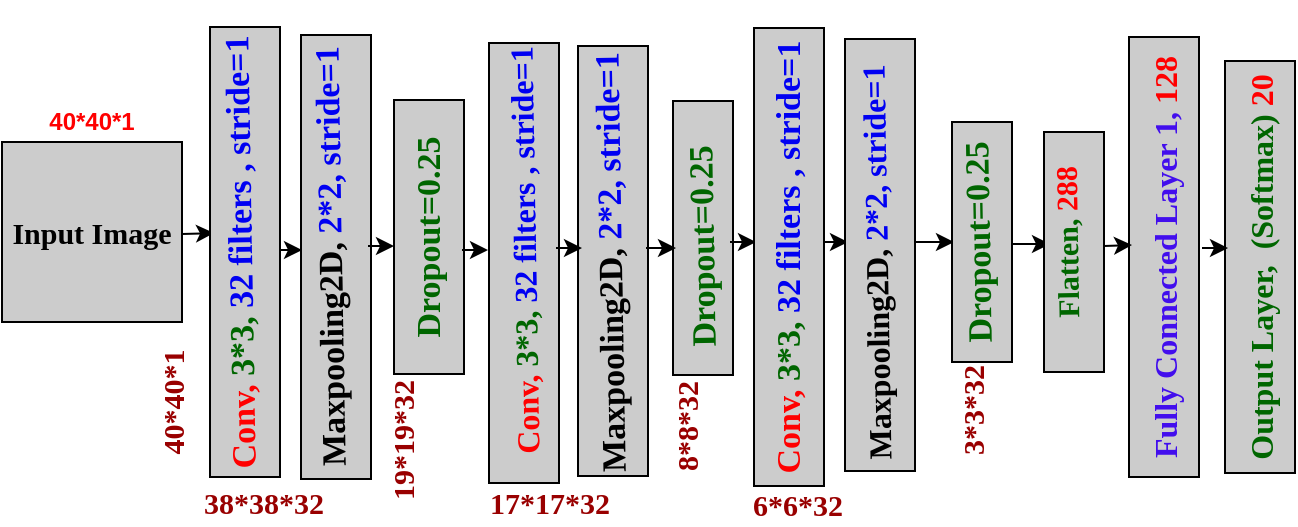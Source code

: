 <mxfile version="14.8.0" type="github" pages="3">
  <diagram id="yrJYx-mobBC41oEg5IrB" name="Page-1">
    <mxGraphModel dx="1422" dy="773" grid="1" gridSize="10" guides="1" tooltips="1" connect="1" arrows="1" fold="1" page="1" pageScale="1" pageWidth="850" pageHeight="1100" math="0" shadow="0">
      <root>
        <mxCell id="0" />
        <mxCell id="1" parent="0" />
        <mxCell id="xZlzfvGmLJ4RRZPzW6xy-1" value="&lt;b&gt;&lt;font style=&quot;font-size: 15px&quot; face=&quot;Times New Roman&quot;&gt;Input Image&lt;/font&gt;&lt;/b&gt;" style="whiteSpace=wrap;html=1;aspect=fixed;strokeWidth=1;fillColor=#CCCCCC;" parent="1" vertex="1">
          <mxGeometry x="476" y="707" width="90" height="90" as="geometry" />
        </mxCell>
        <mxCell id="xZlzfvGmLJ4RRZPzW6xy-2" value="&lt;font color=&quot;#FF0000&quot;&gt;&lt;b&gt;40*40*1&lt;/b&gt;&lt;/font&gt;" style="text;html=1;strokeColor=none;fillColor=none;align=center;verticalAlign=middle;whiteSpace=wrap;rounded=0;" parent="1" vertex="1">
          <mxGeometry x="501" y="687" width="40" height="20" as="geometry" />
        </mxCell>
        <mxCell id="xZlzfvGmLJ4RRZPzW6xy-3" value="" style="endArrow=classic;html=1;strokeWidth=1;entryX=0.542;entryY=-0.114;entryDx=0;entryDy=0;entryPerimeter=0;" parent="1" edge="1">
          <mxGeometry width="50" height="50" relative="1" as="geometry">
            <mxPoint x="566" y="753" as="sourcePoint" />
            <mxPoint x="582.01" y="752.55" as="targetPoint" />
          </mxGeometry>
        </mxCell>
        <mxCell id="xZlzfvGmLJ4RRZPzW6xy-8" value="" style="rounded=0;whiteSpace=wrap;html=1;strokeWidth=1;rotation=-90;fillColor=#CCCCCC;" parent="1" vertex="1">
          <mxGeometry x="627" y="750" width="220" height="35" as="geometry" />
        </mxCell>
        <mxCell id="xZlzfvGmLJ4RRZPzW6xy-9" value="&lt;font style=&quot;font-size: 16px&quot; face=&quot;Times New Roman&quot;&gt;&lt;b&gt;&lt;font style=&quot;font-size: 16px&quot; color=&quot;#FF0000&quot;&gt;Conv&lt;/font&gt;&lt;font style=&quot;font-size: 16px&quot; color=&quot;#FF0000&quot;&gt;, &lt;/font&gt;&lt;font style=&quot;font-size: 16px&quot; color=&quot;#006600&quot;&gt;3*3,&lt;/font&gt; &lt;font style=&quot;font-size: 16px&quot; color=&quot;#0000F2&quot;&gt;32 filters , stride=&lt;/font&gt;&lt;font style=&quot;font-size: 16px&quot; color=&quot;#0000F2&quot;&gt;1&lt;/font&gt;&lt;/b&gt;&lt;/font&gt;" style="text;html=1;strokeColor=none;fillColor=none;align=center;verticalAlign=middle;whiteSpace=wrap;rounded=0;rotation=-91;strokeWidth=1;" parent="1" vertex="1">
          <mxGeometry x="617" y="751" width="240" height="20" as="geometry" />
        </mxCell>
        <mxCell id="xZlzfvGmLJ4RRZPzW6xy-10" value="" style="rounded=0;whiteSpace=wrap;html=1;strokeWidth=1;rotation=-90;fillColor=#CCCCCC;" parent="1" vertex="1">
          <mxGeometry x="674" y="749" width="215" height="35" as="geometry" />
        </mxCell>
        <mxCell id="xZlzfvGmLJ4RRZPzW6xy-11" value="&lt;font face=&quot;Times New Roman&quot;&gt;&lt;b&gt;&lt;font style=&quot;font-size: 17px&quot; color=&quot;#FF0000&quot;&gt;&lt;font color=&quot;#000000&quot;&gt;Maxpooling2D,&lt;/font&gt; &lt;font color=&quot;#0000F2&quot;&gt;2*2, stride=1&lt;/font&gt;&lt;br&gt;&lt;/font&gt;&lt;/b&gt;&lt;/font&gt;" style="text;html=1;strokeColor=none;fillColor=none;align=center;verticalAlign=middle;whiteSpace=wrap;rounded=0;rotation=-91;strokeWidth=1;" parent="1" vertex="1">
          <mxGeometry x="661" y="757" width="240" height="20" as="geometry" />
        </mxCell>
        <mxCell id="xZlzfvGmLJ4RRZPzW6xy-12" value="" style="rounded=0;whiteSpace=wrap;html=1;strokeWidth=1;rotation=-90;fillColor=#CCCCCC;" parent="1" vertex="1">
          <mxGeometry x="758" y="740" width="137" height="30" as="geometry" />
        </mxCell>
        <mxCell id="xZlzfvGmLJ4RRZPzW6xy-13" value="&lt;font face=&quot;Times New Roman&quot; color=&quot;#006600&quot;&gt;&lt;b&gt;&lt;font style=&quot;font-size: 17px&quot;&gt;Dropout=0.25&lt;/font&gt;&lt;/b&gt;&lt;/font&gt;" style="text;html=1;strokeColor=none;fillColor=none;align=center;verticalAlign=middle;whiteSpace=wrap;rounded=0;rotation=-91;strokeWidth=1;" parent="1" vertex="1">
          <mxGeometry x="707" y="749" width="240" height="20" as="geometry" />
        </mxCell>
        <mxCell id="xZlzfvGmLJ4RRZPzW6xy-14" value="" style="endArrow=classic;html=1;strokeWidth=1;" parent="1" edge="1">
          <mxGeometry width="50" height="50" relative="1" as="geometry">
            <mxPoint x="840" y="757" as="sourcePoint" />
            <mxPoint x="853" y="757" as="targetPoint" />
          </mxGeometry>
        </mxCell>
        <mxCell id="xZlzfvGmLJ4RRZPzW6xy-15" value="" style="endArrow=classic;html=1;strokeWidth=1;" parent="1" edge="1">
          <mxGeometry width="50" height="50" relative="1" as="geometry">
            <mxPoint x="886" y="757" as="sourcePoint" />
            <mxPoint x="899" y="757" as="targetPoint" />
          </mxGeometry>
        </mxCell>
        <mxCell id="xZlzfvGmLJ4RRZPzW6xy-16" value="" style="endArrow=classic;html=1;strokeWidth=1;" parent="1" edge="1">
          <mxGeometry width="50" height="50" relative="1" as="geometry">
            <mxPoint x="933" y="757" as="sourcePoint" />
            <mxPoint x="952" y="757" as="targetPoint" />
          </mxGeometry>
        </mxCell>
        <mxCell id="xZlzfvGmLJ4RRZPzW6xy-17" value="" style="endArrow=classic;html=1;strokeWidth=1;" parent="1" edge="1">
          <mxGeometry width="50" height="50" relative="1" as="geometry">
            <mxPoint x="979" y="758" as="sourcePoint" />
            <mxPoint x="1000" y="758" as="targetPoint" />
          </mxGeometry>
        </mxCell>
        <mxCell id="xZlzfvGmLJ4RRZPzW6xy-18" value="" style="rounded=0;whiteSpace=wrap;html=1;strokeWidth=1;rotation=-90;fillColor=#CCCCCC;" parent="1" vertex="1">
          <mxGeometry x="807" y="746" width="216" height="35" as="geometry" />
        </mxCell>
        <mxCell id="xZlzfvGmLJ4RRZPzW6xy-19" value="&lt;font style=&quot;font-size: 16px&quot; face=&quot;Times New Roman&quot;&gt;&lt;b&gt;&lt;font style=&quot;font-size: 16px&quot; color=&quot;#FF0000&quot;&gt;&lt;font style=&quot;font-size: 16px&quot; color=&quot;#000000&quot;&gt;Maxpooling2D,&lt;/font&gt; &lt;font style=&quot;font-size: 16px&quot; color=&quot;#0000F2&quot;&gt;2*2, stride=1&lt;/font&gt;&lt;br&gt;&lt;/font&gt;&lt;/b&gt;&lt;/font&gt;" style="text;html=1;strokeColor=none;fillColor=none;align=center;verticalAlign=middle;whiteSpace=wrap;rounded=0;rotation=-91;strokeWidth=1;" parent="1" vertex="1">
          <mxGeometry x="793" y="757" width="240" height="20" as="geometry" />
        </mxCell>
        <mxCell id="xZlzfvGmLJ4RRZPzW6xy-20" value="" style="rounded=0;whiteSpace=wrap;html=1;strokeWidth=1;rotation=-90;fillColor=#CCCCCC;" parent="1" vertex="1">
          <mxGeometry x="906" y="742" width="120" height="30" as="geometry" />
        </mxCell>
        <mxCell id="xZlzfvGmLJ4RRZPzW6xy-21" value="&lt;font face=&quot;Times New Roman&quot; color=&quot;#006600&quot;&gt;&lt;b&gt;&lt;font style=&quot;font-size: 17px&quot;&gt;Dropout=0.25&lt;/font&gt;&lt;/b&gt;&lt;/font&gt;" style="text;html=1;strokeColor=none;fillColor=none;align=center;verticalAlign=middle;whiteSpace=wrap;rounded=0;rotation=-91;strokeWidth=1;" parent="1" vertex="1">
          <mxGeometry x="845" y="747" width="240" height="20" as="geometry" />
        </mxCell>
        <mxCell id="xZlzfvGmLJ4RRZPzW6xy-22" value="&lt;font style=&quot;font-size: 17px&quot; face=&quot;Times New Roman&quot;&gt;&lt;b&gt;&lt;font style=&quot;font-size: 17px&quot; color=&quot;#FF0000&quot;&gt;Conv&lt;/font&gt;&lt;font style=&quot;font-size: 17px&quot; color=&quot;#FF0000&quot;&gt;, &lt;/font&gt;&lt;font style=&quot;font-size: 17px&quot; color=&quot;#006600&quot;&gt;3*3,&lt;/font&gt; &lt;font style=&quot;font-size: 17px&quot; color=&quot;#0000F2&quot;&gt;32 filters , stride=&lt;/font&gt;&lt;font style=&quot;font-size: 17px&quot; color=&quot;#0000F2&quot;&gt;1&lt;/font&gt;&lt;/b&gt;&lt;/font&gt;" style="rounded=0;whiteSpace=wrap;html=1;strokeWidth=1;rotation=-90;fillColor=#CCCCCC;" parent="1" vertex="1">
          <mxGeometry x="755" y="747" width="229" height="35" as="geometry" />
        </mxCell>
        <mxCell id="xZlzfvGmLJ4RRZPzW6xy-23" value="&lt;font style=&quot;font-size: 16px&quot; face=&quot;Times New Roman&quot;&gt;&lt;b&gt;&lt;font style=&quot;font-size: 16px&quot; color=&quot;#420EED&quot;&gt;Fully Connected Layer 1,&lt;font color=&quot;#FF0000&quot;&gt; 128&lt;/font&gt;&lt;/font&gt;&lt;/b&gt;&lt;/font&gt;" style="rounded=0;whiteSpace=wrap;html=1;strokeWidth=1;rotation=-90;fillColor=#CCCCCC;" parent="1" vertex="1">
          <mxGeometry x="947" y="747" width="220" height="35" as="geometry" />
        </mxCell>
        <mxCell id="xZlzfvGmLJ4RRZPzW6xy-24" value="&lt;font face=&quot;Times New Roman&quot; color=&quot;#006600&quot;&gt;&lt;b&gt;&lt;font style=&quot;font-size: 16px&quot;&gt;Output Layer,&amp;nbsp; (Softmax) &lt;font color=&quot;#FF0000&quot;&gt;20&lt;/font&gt;&lt;/font&gt;&lt;/b&gt;&lt;/font&gt;" style="rounded=0;whiteSpace=wrap;html=1;strokeWidth=1;rotation=-90;fillColor=#CCCCCC;" parent="1" vertex="1">
          <mxGeometry x="1002" y="752" width="206" height="35" as="geometry" />
        </mxCell>
        <mxCell id="xZlzfvGmLJ4RRZPzW6xy-25" value="" style="endArrow=classic;html=1;strokeWidth=1;" parent="1" edge="1">
          <mxGeometry width="50" height="50" relative="1" as="geometry">
            <mxPoint x="1076" y="760" as="sourcePoint" />
            <mxPoint x="1089" y="760" as="targetPoint" />
          </mxGeometry>
        </mxCell>
        <mxCell id="xZlzfvGmLJ4RRZPzW6xy-26" value="" style="endArrow=classic;html=1;strokeWidth=1;" parent="1" edge="1">
          <mxGeometry width="50" height="50" relative="1" as="geometry">
            <mxPoint x="613" y="761" as="sourcePoint" />
            <mxPoint x="626" y="761" as="targetPoint" />
          </mxGeometry>
        </mxCell>
        <mxCell id="xZlzfvGmLJ4RRZPzW6xy-27" value="" style="rounded=0;whiteSpace=wrap;html=1;strokeWidth=1;rotation=-90;fillColor=#CCCCCC;" parent="1" vertex="1">
          <mxGeometry x="532" y="747" width="222" height="35" as="geometry" />
        </mxCell>
        <mxCell id="xZlzfvGmLJ4RRZPzW6xy-28" value="&lt;font face=&quot;Times New Roman&quot; color=&quot;#006600&quot;&gt;&lt;b&gt;&lt;font style=&quot;font-size: 17px&quot;&gt;Dropout=0.25&lt;/font&gt;&lt;/b&gt;&lt;/font&gt;" style="rounded=0;whiteSpace=wrap;html=1;strokeWidth=1;rotation=-90;fillColor=#CCCCCC;" parent="1" vertex="1">
          <mxGeometry x="621" y="737" width="137" height="35" as="geometry" />
        </mxCell>
        <mxCell id="xZlzfvGmLJ4RRZPzW6xy-29" value="&lt;font face=&quot;Times New Roman&quot;&gt;&lt;b&gt;&lt;font style=&quot;font-size: 17px&quot; color=&quot;#FF0000&quot;&gt;&lt;font color=&quot;#000000&quot;&gt;Maxpooling2D,&lt;/font&gt; &lt;font color=&quot;#0000F2&quot;&gt;2*2, stride=1&lt;/font&gt;&lt;br&gt;&lt;/font&gt;&lt;/b&gt;&lt;/font&gt;" style="text;html=1;strokeColor=none;fillColor=none;align=center;verticalAlign=middle;whiteSpace=wrap;rounded=0;rotation=-91;strokeWidth=1;" parent="1" vertex="1">
          <mxGeometry x="521" y="754" width="240" height="20" as="geometry" />
        </mxCell>
        <mxCell id="xZlzfvGmLJ4RRZPzW6xy-30" value="" style="endArrow=classic;html=1;strokeWidth=1;" parent="1" edge="1">
          <mxGeometry width="50" height="50" relative="1" as="geometry">
            <mxPoint x="659" y="759" as="sourcePoint" />
            <mxPoint x="672" y="759" as="targetPoint" />
          </mxGeometry>
        </mxCell>
        <mxCell id="xZlzfvGmLJ4RRZPzW6xy-31" value="" style="rounded=0;whiteSpace=wrap;html=1;strokeWidth=1;rotation=-90;fillColor=#CCCCCC;" parent="1" vertex="1">
          <mxGeometry x="485" y="744.5" width="225" height="35" as="geometry" />
        </mxCell>
        <mxCell id="xZlzfvGmLJ4RRZPzW6xy-32" value="&lt;font style=&quot;font-size: 17px&quot; face=&quot;Times New Roman&quot;&gt;&lt;b&gt;&lt;font style=&quot;font-size: 17px&quot; color=&quot;#FF0000&quot;&gt;Conv&lt;/font&gt;&lt;font style=&quot;font-size: 17px&quot; color=&quot;#FF0000&quot;&gt;, &lt;/font&gt;&lt;font style=&quot;font-size: 17px&quot; color=&quot;#006600&quot;&gt;3*3,&lt;/font&gt; &lt;font style=&quot;font-size: 17px&quot; color=&quot;#0000F2&quot;&gt;32 filters , stride=&lt;/font&gt;&lt;font style=&quot;font-size: 17px&quot; color=&quot;#0000F2&quot;&gt;1&lt;/font&gt;&lt;/b&gt;&lt;/font&gt;" style="text;html=1;strokeColor=none;fillColor=none;align=center;verticalAlign=middle;whiteSpace=wrap;rounded=0;rotation=-91;strokeWidth=1;" parent="1" vertex="1">
          <mxGeometry x="476" y="752" width="240" height="20" as="geometry" />
        </mxCell>
        <mxCell id="xZlzfvGmLJ4RRZPzW6xy-33" value="&lt;font color=&quot;#990000&quot;&gt;&lt;b&gt;&lt;font style=&quot;font-size: 15px&quot; face=&quot;Times New Roman&quot;&gt;40*40*1&lt;/font&gt;&lt;/b&gt;&lt;/font&gt;" style="text;html=1;strokeColor=none;fillColor=none;align=center;verticalAlign=middle;whiteSpace=wrap;rounded=0;dashed=1;rotation=-90;" parent="1" vertex="1">
          <mxGeometry x="541" y="827" width="40" height="20" as="geometry" />
        </mxCell>
        <mxCell id="xZlzfvGmLJ4RRZPzW6xy-34" value="&lt;font color=&quot;#990000&quot;&gt;&lt;b&gt;&lt;font style=&quot;font-size: 15px&quot; face=&quot;Times New Roman&quot;&gt;38*38*32&lt;/font&gt;&lt;/b&gt;&lt;/font&gt;" style="text;html=1;strokeColor=none;fillColor=none;align=center;verticalAlign=middle;whiteSpace=wrap;rounded=0;dashed=1;rotation=0;" parent="1" vertex="1">
          <mxGeometry x="587" y="877" width="40" height="20" as="geometry" />
        </mxCell>
        <mxCell id="xZlzfvGmLJ4RRZPzW6xy-35" value="&lt;font color=&quot;#990000&quot;&gt;&lt;b&gt;&lt;font style=&quot;font-size: 15px&quot; face=&quot;Times New Roman&quot;&gt;17*17*32&lt;/font&gt;&lt;/b&gt;&lt;/font&gt;" style="text;html=1;strokeColor=none;fillColor=none;align=center;verticalAlign=middle;whiteSpace=wrap;rounded=0;dashed=1;rotation=0;" parent="1" vertex="1">
          <mxGeometry x="730" y="877" width="40" height="20" as="geometry" />
        </mxCell>
        <mxCell id="xZlzfvGmLJ4RRZPzW6xy-36" value="&lt;font color=&quot;#990000&quot;&gt;&lt;b&gt;&lt;font style=&quot;font-size: 15px&quot; face=&quot;Times New Roman&quot;&gt;6*6*32&lt;/font&gt;&lt;/b&gt;&lt;/font&gt;" style="text;html=1;strokeColor=none;fillColor=none;align=center;verticalAlign=middle;whiteSpace=wrap;rounded=0;dashed=1;rotation=0;" parent="1" vertex="1">
          <mxGeometry x="854" y="878" width="40" height="20" as="geometry" />
        </mxCell>
        <mxCell id="xZlzfvGmLJ4RRZPzW6xy-37" value="&lt;font color=&quot;#990000&quot;&gt;&lt;b&gt;&lt;font style=&quot;font-size: 15px&quot; face=&quot;Times New Roman&quot;&gt;19*19*32&lt;/font&gt;&lt;/b&gt;&lt;/font&gt;" style="text;html=1;strokeColor=none;fillColor=none;align=center;verticalAlign=middle;whiteSpace=wrap;rounded=0;dashed=1;rotation=-90;" parent="1" vertex="1">
          <mxGeometry x="656" y="846" width="40" height="20" as="geometry" />
        </mxCell>
        <mxCell id="xZlzfvGmLJ4RRZPzW6xy-38" value="&lt;font color=&quot;#990000&quot;&gt;&lt;b&gt;&lt;font style=&quot;font-size: 15px&quot; face=&quot;Times New Roman&quot;&gt;8*8*32&lt;/font&gt;&lt;/b&gt;&lt;/font&gt;" style="text;html=1;strokeColor=none;fillColor=none;align=center;verticalAlign=middle;whiteSpace=wrap;rounded=0;dashed=1;rotation=-90;" parent="1" vertex="1">
          <mxGeometry x="798" y="839" width="40" height="20" as="geometry" />
        </mxCell>
        <mxCell id="xZlzfvGmLJ4RRZPzW6xy-39" value="&lt;font color=&quot;#990000&quot;&gt;&lt;b&gt;&lt;font style=&quot;font-size: 15px&quot; face=&quot;Times New Roman&quot;&gt;3*3*32&lt;/font&gt;&lt;/b&gt;&lt;/font&gt;" style="text;html=1;strokeColor=none;fillColor=none;align=center;verticalAlign=middle;whiteSpace=wrap;rounded=0;dashed=1;rotation=-90;" parent="1" vertex="1">
          <mxGeometry x="941" y="831" width="40" height="20" as="geometry" />
        </mxCell>
        <mxCell id="xZlzfvGmLJ4RRZPzW6xy-40" value="" style="rounded=0;whiteSpace=wrap;html=1;strokeWidth=1;rotation=-90;fillColor=#CCCCCC;" parent="1" vertex="1">
          <mxGeometry x="952" y="747" width="120" height="30" as="geometry" />
        </mxCell>
        <mxCell id="xZlzfvGmLJ4RRZPzW6xy-41" value="&lt;font style=&quot;font-size: 15px&quot;&gt;&lt;b&gt;&lt;font style=&quot;font-size: 15px&quot; face=&quot;Times New Roman&quot;&gt;&lt;font color=&quot;#006600&quot;&gt;Flatten,&lt;/font&gt; &lt;font color=&quot;#FF0000&quot;&gt;288&lt;/font&gt;&lt;br&gt;&lt;/font&gt;&lt;/b&gt;&lt;/font&gt;" style="text;html=1;strokeColor=none;fillColor=none;align=center;verticalAlign=middle;whiteSpace=wrap;rounded=0;rotation=-91;strokeWidth=1;" parent="1" vertex="1">
          <mxGeometry x="888" y="747" width="240" height="20" as="geometry" />
        </mxCell>
        <mxCell id="xZlzfvGmLJ4RRZPzW6xy-42" value="" style="endArrow=classic;html=1;strokeWidth=1;" parent="1" edge="1">
          <mxGeometry width="50" height="50" relative="1" as="geometry">
            <mxPoint x="1027" y="759" as="sourcePoint" />
            <mxPoint x="1041" y="758.5" as="targetPoint" />
          </mxGeometry>
        </mxCell>
        <mxCell id="xZlzfvGmLJ4RRZPzW6xy-5" value="" style="endArrow=classic;html=1;strokeWidth=1;" parent="1" edge="1">
          <mxGeometry x="539" y="750" width="50" height="50" as="geometry">
            <mxPoint x="706" y="761" as="sourcePoint" />
            <mxPoint x="719" y="761" as="targetPoint" />
          </mxGeometry>
        </mxCell>
        <mxCell id="xZlzfvGmLJ4RRZPzW6xy-6" value="" style="endArrow=classic;html=1;strokeWidth=1;" parent="1" edge="1">
          <mxGeometry x="538" y="750" width="50" height="50" as="geometry">
            <mxPoint x="753" y="760" as="sourcePoint" />
            <mxPoint x="766" y="760" as="targetPoint" />
          </mxGeometry>
        </mxCell>
        <mxCell id="xZlzfvGmLJ4RRZPzW6xy-7" value="" style="endArrow=classic;html=1;strokeWidth=1;" parent="1" edge="1">
          <mxGeometry x="534" y="749" width="50" height="50" as="geometry">
            <mxPoint x="798" y="760" as="sourcePoint" />
            <mxPoint x="813" y="760" as="targetPoint" />
          </mxGeometry>
        </mxCell>
      </root>
    </mxGraphModel>
  </diagram>
  <diagram name="Page-2" id="K5lDBN-n6mK__muhoRlx">
    <mxGraphModel dx="854" dy="430" grid="1" gridSize="10" guides="1" tooltips="1" connect="1" arrows="1" fold="1" page="1" pageScale="1" pageWidth="850" pageHeight="1100" math="0" shadow="0">
      <root>
        <mxCell id="a2R_9N4jTJkZVyDxWp36-0" />
        <mxCell id="a2R_9N4jTJkZVyDxWp36-1" parent="a2R_9N4jTJkZVyDxWp36-0" />
        <mxCell id="a2R_9N4jTJkZVyDxWp36-2" value="&lt;b&gt;&lt;font color=&quot;#0000F2&quot;&gt;Image Acquisition&lt;/font&gt;&lt;/b&gt;" style="text;html=1;strokeColor=none;fillColor=none;align=center;verticalAlign=middle;whiteSpace=wrap;rounded=0;" vertex="1" parent="a2R_9N4jTJkZVyDxWp36-1">
          <mxGeometry x="20" y="90" width="110" height="20" as="geometry" />
        </mxCell>
        <mxCell id="a2R_9N4jTJkZVyDxWp36-3" value="&lt;b&gt;&lt;font color=&quot;#0000F2&quot;&gt;Image Augmentation&lt;br&gt;&lt;/font&gt;&lt;/b&gt;" style="text;html=1;strokeColor=none;fillColor=none;align=center;verticalAlign=middle;whiteSpace=wrap;rounded=0;" vertex="1" parent="a2R_9N4jTJkZVyDxWp36-1">
          <mxGeometry x="160" y="90" width="130" height="20" as="geometry" />
        </mxCell>
        <mxCell id="a2R_9N4jTJkZVyDxWp36-4" value="&lt;b&gt;&lt;font color=&quot;#0000F2&quot;&gt;CNN Feature Extraction and Classification&lt;/font&gt;&lt;/b&gt;" style="text;html=1;strokeColor=none;fillColor=none;align=center;verticalAlign=middle;whiteSpace=wrap;rounded=0;" vertex="1" parent="a2R_9N4jTJkZVyDxWp36-1">
          <mxGeometry x="310" y="90" width="180" height="20" as="geometry" />
        </mxCell>
        <mxCell id="a2R_9N4jTJkZVyDxWp36-5" value="&lt;font color=&quot;#0000F2&quot;&gt;Output&lt;/font&gt;" style="text;html=1;strokeColor=none;fillColor=none;align=center;verticalAlign=middle;whiteSpace=wrap;rounded=0;" vertex="1" parent="a2R_9N4jTJkZVyDxWp36-1">
          <mxGeometry x="616" y="90" width="110" height="20" as="geometry" />
        </mxCell>
      </root>
    </mxGraphModel>
  </diagram>
  <diagram id="sFwBUjbWaJ-BEBgVrhUE" name="Page-3">
    <mxGraphModel dx="1422" dy="773" grid="1" gridSize="10" guides="1" tooltips="1" connect="1" arrows="1" fold="1" page="1" pageScale="1" pageWidth="850" pageHeight="1100" math="0" shadow="0">
      <root>
        <mxCell id="S-Lr-oinqzmi-ao9bNBG-0" />
        <mxCell id="S-Lr-oinqzmi-ao9bNBG-1" parent="S-Lr-oinqzmi-ao9bNBG-0" />
        <mxCell id="S-Lr-oinqzmi-ao9bNBG-2" value="" style="shape=cylinder3;whiteSpace=wrap;html=1;boundedLbl=1;backgroundOutline=1;size=15;fillColor=#2DE02D;" vertex="1" parent="S-Lr-oinqzmi-ao9bNBG-1">
          <mxGeometry x="510" y="180" width="60" height="100" as="geometry" />
        </mxCell>
        <mxCell id="S-Lr-oinqzmi-ao9bNBG-3" value="" style="shape=cylinder3;whiteSpace=wrap;html=1;boundedLbl=1;backgroundOutline=1;size=15;fillColor=#2DE02D;" vertex="1" parent="S-Lr-oinqzmi-ao9bNBG-1">
          <mxGeometry x="160" y="180" width="60" height="100" as="geometry" />
        </mxCell>
        <mxCell id="S-Lr-oinqzmi-ao9bNBG-4" value="&lt;font style=&quot;font-size: 15px&quot; face=&quot;Times New Roman&quot;&gt;Selling Market&lt;br&gt;&lt;/font&gt;" style="text;html=1;strokeColor=none;fillColor=none;align=center;verticalAlign=middle;whiteSpace=wrap;rounded=0;" vertex="1" parent="S-Lr-oinqzmi-ao9bNBG-1">
          <mxGeometry x="520" y="225" width="40" height="20" as="geometry" />
        </mxCell>
        <mxCell id="S-Lr-oinqzmi-ao9bNBG-5" value="Text" style="text;html=1;strokeColor=none;fillColor=none;align=center;verticalAlign=middle;whiteSpace=wrap;rounded=0;" vertex="1" parent="S-Lr-oinqzmi-ao9bNBG-1">
          <mxGeometry x="520" y="470" width="40" height="20" as="geometry" />
        </mxCell>
        <mxCell id="S-Lr-oinqzmi-ao9bNBG-6" value="&lt;div style=&quot;font-size: 15px&quot;&gt;&lt;font style=&quot;font-size: 15px&quot;&gt;Purchase&lt;/font&gt;&lt;/div&gt;&lt;div style=&quot;font-size: 15px&quot;&gt;&lt;font style=&quot;font-size: 15px&quot;&gt;Market&lt;br&gt;&lt;/font&gt;&lt;/div&gt;" style="text;html=1;strokeColor=none;fillColor=none;align=center;verticalAlign=middle;whiteSpace=wrap;rounded=0;" vertex="1" parent="S-Lr-oinqzmi-ao9bNBG-1">
          <mxGeometry x="170" y="235" width="40" height="20" as="geometry" />
        </mxCell>
        <mxCell id="S-Lr-oinqzmi-ao9bNBG-12" value="" style="shape=partialRectangle;whiteSpace=wrap;html=1;bottom=1;right=1;left=1;top=0;fillColor=none;routingCenterX=-0.5;strokeWidth=6;strokeColor=#0000FF;" vertex="1" parent="S-Lr-oinqzmi-ao9bNBG-1">
          <mxGeometry x="190" y="280" width="350" height="30" as="geometry" />
        </mxCell>
        <mxCell id="S-Lr-oinqzmi-ao9bNBG-14" value="&lt;font style=&quot;font-size: 15px&quot; face=&quot;Times New Roman&quot;&gt;Cash inflow from sales&lt;/font&gt;" style="text;html=1;align=center;verticalAlign=middle;whiteSpace=wrap;rounded=0;fillColor=#FFFF33;strokeColor=#000000;strokeWidth=1;" vertex="1" parent="S-Lr-oinqzmi-ao9bNBG-1">
          <mxGeometry x="495" y="290" width="90" height="40" as="geometry" />
        </mxCell>
        <mxCell id="S-Lr-oinqzmi-ao9bNBG-15" value="" style="shape=flexArrow;endArrow=classic;html=1;entryX=0.5;entryY=1;entryDx=0;entryDy=0;entryPerimeter=0;fillColor=#0000FF;" edge="1" parent="S-Lr-oinqzmi-ao9bNBG-1" target="S-Lr-oinqzmi-ao9bNBG-3">
          <mxGeometry width="50" height="50" relative="1" as="geometry">
            <mxPoint x="190" y="310" as="sourcePoint" />
            <mxPoint x="240" y="260" as="targetPoint" />
          </mxGeometry>
        </mxCell>
        <mxCell id="S-Lr-oinqzmi-ao9bNBG-16" value="&lt;font style=&quot;font-size: 15px&quot; face=&quot;Times New Roman&quot;&gt;Investment by owners and lenders&lt;/font&gt;" style="text;html=1;align=center;verticalAlign=middle;whiteSpace=wrap;rounded=0;fillColor=#FFFF33;strokeColor=#000000;" vertex="1" parent="S-Lr-oinqzmi-ao9bNBG-1">
          <mxGeometry x="240" y="180" width="120" height="50" as="geometry" />
        </mxCell>
        <mxCell id="S-Lr-oinqzmi-ao9bNBG-17" value="" style="shape=flexArrow;endArrow=classic;html=1;fillColor=#0000FF;exitX=0.5;exitY=1;exitDx=0;exitDy=0;" edge="1" parent="S-Lr-oinqzmi-ao9bNBG-1" source="S-Lr-oinqzmi-ao9bNBG-16">
          <mxGeometry width="50" height="50" relative="1" as="geometry">
            <mxPoint x="300" y="270" as="sourcePoint" />
            <mxPoint x="300" y="310" as="targetPoint" />
          </mxGeometry>
        </mxCell>
        <mxCell id="S-Lr-oinqzmi-ao9bNBG-18" value="" style="shape=flexArrow;endArrow=classic;html=1;fillColor=#0000FF;" edge="1" parent="S-Lr-oinqzmi-ao9bNBG-1">
          <mxGeometry width="50" height="50" relative="1" as="geometry">
            <mxPoint x="370" y="310" as="sourcePoint" />
            <mxPoint x="370" y="340" as="targetPoint" />
          </mxGeometry>
        </mxCell>
        <mxCell id="S-Lr-oinqzmi-ao9bNBG-19" value="&lt;font style=&quot;font-size: 15px&quot; face=&quot;Times New Roman&quot;&gt;Distribution to capital contributions, divident , interest&lt;/font&gt;" style="text;html=1;align=center;verticalAlign=middle;whiteSpace=wrap;rounded=0;fillColor=#FFFF33;strokeColor=#000000;" vertex="1" parent="S-Lr-oinqzmi-ao9bNBG-1">
          <mxGeometry x="280" y="340" width="210" height="40" as="geometry" />
        </mxCell>
        <mxCell id="S-Lr-oinqzmi-ao9bNBG-21" value="" style="curved=1;endArrow=classic;html=1;fillColor=#0000FF;strokeWidth=8;strokeColor=#0000FF;" edge="1" parent="S-Lr-oinqzmi-ao9bNBG-1">
          <mxGeometry width="50" height="50" relative="1" as="geometry">
            <mxPoint x="380" y="330" as="sourcePoint" />
            <mxPoint x="310" y="300" as="targetPoint" />
            <Array as="points">
              <mxPoint x="430" y="340" />
              <mxPoint x="400" y="260" />
            </Array>
          </mxGeometry>
        </mxCell>
        <mxCell id="S-Lr-oinqzmi-ao9bNBG-22" value="&lt;font style=&quot;font-size: 15px;&quot;&gt;Reinvested Profit&lt;br style=&quot;font-size: 15px;&quot;&gt;&lt;/font&gt;" style="text;html=1;align=center;verticalAlign=middle;whiteSpace=wrap;rounded=0;fontSize=15;fontFamily=Times New Roman;fillColor=#FFFF33;strokeColor=#000033;" vertex="1" parent="S-Lr-oinqzmi-ao9bNBG-1">
          <mxGeometry x="385" y="235" width="80" height="35" as="geometry" />
        </mxCell>
        <mxCell id="S-Lr-oinqzmi-ao9bNBG-23" value="&lt;font style=&quot;font-size: 15px&quot; face=&quot;Times New Roman&quot;&gt;Inflow of inputs&lt;br&gt;&lt;/font&gt;" style="text;html=1;align=center;verticalAlign=middle;whiteSpace=wrap;rounded=0;fillColor=#FFFF33;strokeColor=#000000;strokeWidth=1;" vertex="1" parent="S-Lr-oinqzmi-ao9bNBG-1">
          <mxGeometry x="160" y="60" width="70" height="40" as="geometry" />
        </mxCell>
        <mxCell id="S-Lr-oinqzmi-ao9bNBG-25" value="" style="edgeStyle=segmentEdgeStyle;endArrow=classic;html=1;fontFamily=Times New Roman;fontSize=15;strokeColor=#0000FF;strokeWidth=8;fillColor=#0000FF;" edge="1" parent="S-Lr-oinqzmi-ao9bNBG-1">
          <mxGeometry width="50" height="50" relative="1" as="geometry">
            <mxPoint x="190" y="200" as="sourcePoint" />
            <mxPoint x="230" y="120" as="targetPoint" />
            <Array as="points">
              <mxPoint x="190" y="170" />
              <mxPoint x="190" y="110" />
            </Array>
          </mxGeometry>
        </mxCell>
        <mxCell id="S-Lr-oinqzmi-ao9bNBG-26" value="&lt;font style=&quot;font-size: 15px&quot; face=&quot;Times New Roman&quot;&gt;Cash outflow for inputs&lt;br&gt;&lt;/font&gt;" style="text;html=1;align=center;verticalAlign=middle;whiteSpace=wrap;rounded=0;fillColor=#FFFF33;strokeColor=#000000;strokeWidth=1;" vertex="1" parent="S-Lr-oinqzmi-ao9bNBG-1">
          <mxGeometry x="160" y="310" width="90" height="40" as="geometry" />
        </mxCell>
        <mxCell id="S-Lr-oinqzmi-ao9bNBG-27" value="&lt;font style=&quot;font-size: 18px&quot; face=&quot;Times New Roman&quot;&gt;Purchasing&lt;/font&gt;" style="text;html=1;align=center;verticalAlign=middle;whiteSpace=wrap;rounded=1;strokeColor=#000000;strokeWidth=1;fillColor=#FFFFFF;" vertex="1" parent="S-Lr-oinqzmi-ao9bNBG-1">
          <mxGeometry x="230" y="100" width="90" height="40" as="geometry" />
        </mxCell>
        <mxCell id="S-Lr-oinqzmi-ao9bNBG-28" value="&lt;font style=&quot;font-size: 18px&quot; face=&quot;Times New Roman&quot;&gt;Production&lt;/font&gt;" style="text;html=1;align=center;verticalAlign=middle;whiteSpace=wrap;rounded=1;strokeColor=#000000;strokeWidth=1;fillColor=#FFFFFF;" vertex="1" parent="S-Lr-oinqzmi-ao9bNBG-1">
          <mxGeometry x="340" y="100" width="90" height="40" as="geometry" />
        </mxCell>
        <mxCell id="S-Lr-oinqzmi-ao9bNBG-31" value="" style="endArrow=none;html=1;fontFamily=Times New Roman;fontSize=15;strokeColor=#0000FF;strokeWidth=8;fillColor=#0000FF;" edge="1" parent="S-Lr-oinqzmi-ao9bNBG-1">
          <mxGeometry width="50" height="50" relative="1" as="geometry">
            <mxPoint x="320" y="119.5" as="sourcePoint" />
            <mxPoint x="340" y="120" as="targetPoint" />
          </mxGeometry>
        </mxCell>
        <mxCell id="S-Lr-oinqzmi-ao9bNBG-32" value="" style="endArrow=none;html=1;fontFamily=Times New Roman;fontSize=15;strokeColor=#0000FF;strokeWidth=8;fillColor=#0000FF;" edge="1" parent="S-Lr-oinqzmi-ao9bNBG-1">
          <mxGeometry width="50" height="50" relative="1" as="geometry">
            <mxPoint x="430" y="119.5" as="sourcePoint" />
            <mxPoint x="450" y="120" as="targetPoint" />
          </mxGeometry>
        </mxCell>
        <mxCell id="S-Lr-oinqzmi-ao9bNBG-35" value="Selling" style="text;html=1;align=center;verticalAlign=middle;whiteSpace=wrap;rounded=1;strokeColor=#000000;strokeWidth=1;fillColor=#FFFFFF;fontSize=18;fontFamily=Times New Roman;" vertex="1" parent="S-Lr-oinqzmi-ao9bNBG-1">
          <mxGeometry x="450" y="100" width="60" height="40" as="geometry" />
        </mxCell>
        <mxCell id="S-Lr-oinqzmi-ao9bNBG-36" value="" style="edgeStyle=segmentEdgeStyle;endArrow=classic;html=1;fontFamily=Times New Roman;fontSize=15;strokeColor=#0000FF;strokeWidth=8;fillColor=#0000FF;startArrow=none;" edge="1" parent="S-Lr-oinqzmi-ao9bNBG-1" source="S-Lr-oinqzmi-ao9bNBG-37">
          <mxGeometry width="50" height="50" relative="1" as="geometry">
            <mxPoint x="510" y="120" as="sourcePoint" />
            <mxPoint x="540" y="190" as="targetPoint" />
            <Array as="points">
              <mxPoint x="510" y="120" />
              <mxPoint x="540" y="120" />
            </Array>
          </mxGeometry>
        </mxCell>
        <mxCell id="S-Lr-oinqzmi-ao9bNBG-37" value="&lt;font style=&quot;font-size: 15px&quot; face=&quot;Times New Roman&quot;&gt;Outflow Product&lt;br&gt;&lt;/font&gt;" style="text;html=1;align=center;verticalAlign=middle;whiteSpace=wrap;rounded=0;fillColor=#FFFF33;strokeColor=#000000;strokeWidth=1;" vertex="1" parent="S-Lr-oinqzmi-ao9bNBG-1">
          <mxGeometry x="520" y="110" width="70" height="40" as="geometry" />
        </mxCell>
        <mxCell id="S-Lr-oinqzmi-ao9bNBG-38" value="" style="edgeStyle=segmentEdgeStyle;endArrow=none;html=1;fontFamily=Times New Roman;fontSize=15;strokeColor=#0000FF;strokeWidth=8;fillColor=#0000FF;" edge="1" parent="S-Lr-oinqzmi-ao9bNBG-1" target="S-Lr-oinqzmi-ao9bNBG-37">
          <mxGeometry width="50" height="50" relative="1" as="geometry">
            <mxPoint x="510" y="120" as="sourcePoint" />
            <mxPoint x="540" y="190" as="targetPoint" />
            <Array as="points" />
          </mxGeometry>
        </mxCell>
        <mxCell id="S-Lr-oinqzmi-ao9bNBG-39" value="" style="rounded=1;whiteSpace=wrap;html=1;fontFamily=Times New Roman;fontSize=18;strokeColor=#000033;strokeWidth=0;fillColor=#FFFFFF;" vertex="1" parent="S-Lr-oinqzmi-ao9bNBG-1">
          <mxGeometry x="370" width="120" height="60" as="geometry" />
        </mxCell>
      </root>
    </mxGraphModel>
  </diagram>
</mxfile>
